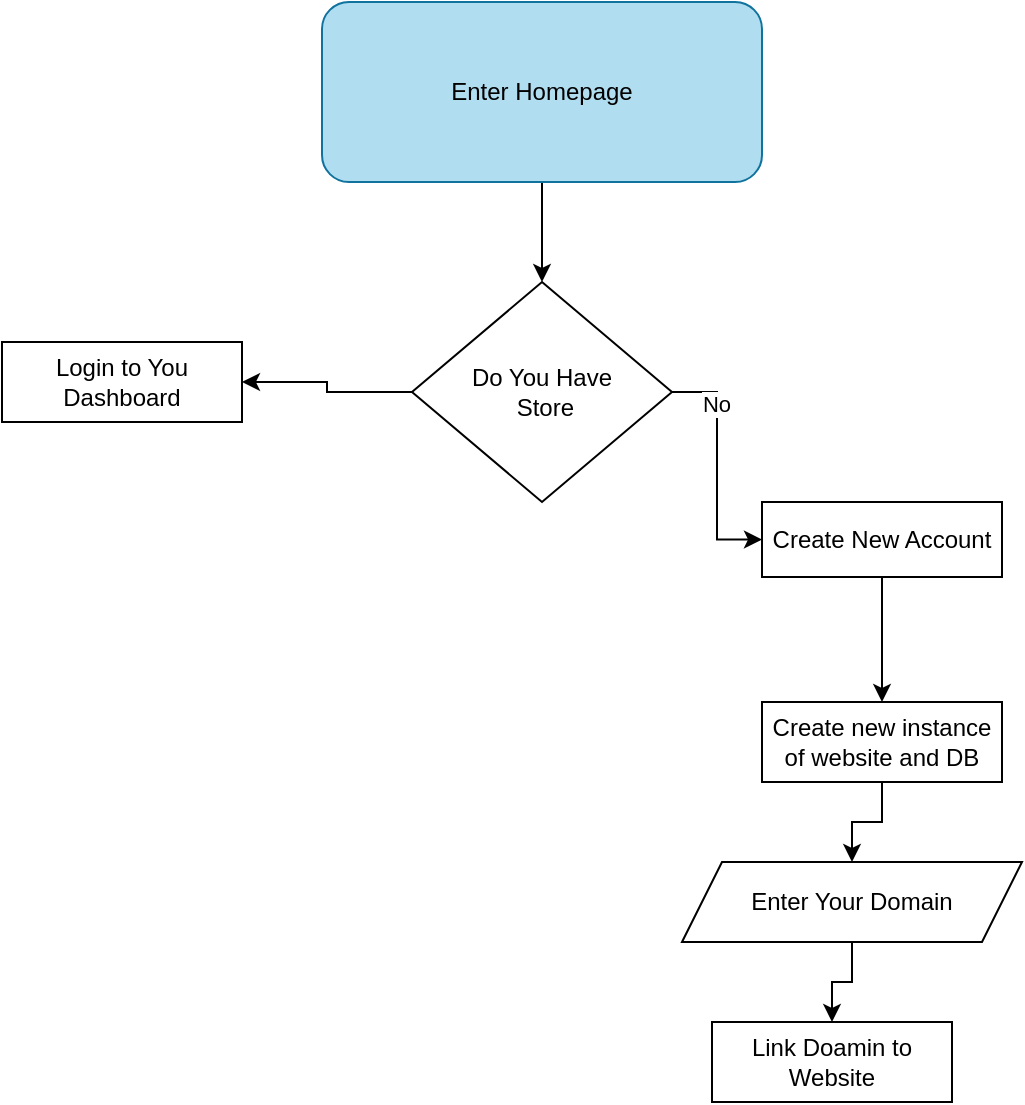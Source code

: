 <mxfile version="26.2.14">
  <diagram id="C5RBs43oDa-KdzZeNtuy" name="Page-1">
    <mxGraphModel dx="2253" dy="785" grid="1" gridSize="10" guides="1" tooltips="1" connect="1" arrows="1" fold="1" page="1" pageScale="1" pageWidth="827" pageHeight="1169" math="0" shadow="0">
      <root>
        <mxCell id="WIyWlLk6GJQsqaUBKTNV-0" />
        <mxCell id="WIyWlLk6GJQsqaUBKTNV-1" parent="WIyWlLk6GJQsqaUBKTNV-0" />
        <mxCell id="68qzj23E0zRb1M-Sqcc6-23" value="" style="edgeStyle=orthogonalEdgeStyle;rounded=0;orthogonalLoop=1;jettySize=auto;html=1;" edge="1" parent="WIyWlLk6GJQsqaUBKTNV-1" source="68qzj23E0zRb1M-Sqcc6-19" target="68qzj23E0zRb1M-Sqcc6-22">
          <mxGeometry relative="1" as="geometry" />
        </mxCell>
        <mxCell id="68qzj23E0zRb1M-Sqcc6-19" value="Enter Homepage" style="rounded=1;whiteSpace=wrap;html=1;fillColor=#b1ddf0;strokeColor=#10739e;" vertex="1" parent="WIyWlLk6GJQsqaUBKTNV-1">
          <mxGeometry x="-580" y="140" width="220" height="90" as="geometry" />
        </mxCell>
        <mxCell id="68qzj23E0zRb1M-Sqcc6-26" value="" style="edgeStyle=orthogonalEdgeStyle;rounded=0;orthogonalLoop=1;jettySize=auto;html=1;" edge="1" parent="WIyWlLk6GJQsqaUBKTNV-1" source="68qzj23E0zRb1M-Sqcc6-22" target="68qzj23E0zRb1M-Sqcc6-25">
          <mxGeometry relative="1" as="geometry" />
        </mxCell>
        <mxCell id="68qzj23E0zRb1M-Sqcc6-27" value="No" style="edgeLabel;html=1;align=center;verticalAlign=middle;resizable=0;points=[];" vertex="1" connectable="0" parent="68qzj23E0zRb1M-Sqcc6-26">
          <mxGeometry x="-0.526" y="-1" relative="1" as="geometry">
            <mxPoint as="offset" />
          </mxGeometry>
        </mxCell>
        <mxCell id="68qzj23E0zRb1M-Sqcc6-45" value="" style="edgeStyle=orthogonalEdgeStyle;rounded=0;orthogonalLoop=1;jettySize=auto;html=1;" edge="1" parent="WIyWlLk6GJQsqaUBKTNV-1" source="68qzj23E0zRb1M-Sqcc6-22" target="68qzj23E0zRb1M-Sqcc6-44">
          <mxGeometry relative="1" as="geometry" />
        </mxCell>
        <mxCell id="68qzj23E0zRb1M-Sqcc6-22" value="Do You Have&lt;br&gt;&amp;nbsp;Store" style="rhombus;whiteSpace=wrap;html=1;" vertex="1" parent="WIyWlLk6GJQsqaUBKTNV-1">
          <mxGeometry x="-535" y="280" width="130" height="110" as="geometry" />
        </mxCell>
        <mxCell id="68qzj23E0zRb1M-Sqcc6-43" style="edgeStyle=orthogonalEdgeStyle;rounded=0;orthogonalLoop=1;jettySize=auto;html=1;entryX=0.5;entryY=0;entryDx=0;entryDy=0;" edge="1" parent="WIyWlLk6GJQsqaUBKTNV-1" source="68qzj23E0zRb1M-Sqcc6-25" target="68qzj23E0zRb1M-Sqcc6-38">
          <mxGeometry relative="1" as="geometry" />
        </mxCell>
        <mxCell id="68qzj23E0zRb1M-Sqcc6-25" value="Create New Account" style="whiteSpace=wrap;html=1;" vertex="1" parent="WIyWlLk6GJQsqaUBKTNV-1">
          <mxGeometry x="-360" y="390" width="120" height="37.5" as="geometry" />
        </mxCell>
        <mxCell id="68qzj23E0zRb1M-Sqcc6-37" value="" style="edgeStyle=orthogonalEdgeStyle;rounded=0;orthogonalLoop=1;jettySize=auto;html=1;" edge="1" parent="WIyWlLk6GJQsqaUBKTNV-1" source="68qzj23E0zRb1M-Sqcc6-38" target="68qzj23E0zRb1M-Sqcc6-40">
          <mxGeometry relative="1" as="geometry" />
        </mxCell>
        <mxCell id="68qzj23E0zRb1M-Sqcc6-38" value="Create new&amp;nbsp;instance of website and DB" style="rounded=0;whiteSpace=wrap;html=1;" vertex="1" parent="WIyWlLk6GJQsqaUBKTNV-1">
          <mxGeometry x="-360" y="490" width="120" height="40" as="geometry" />
        </mxCell>
        <mxCell id="68qzj23E0zRb1M-Sqcc6-39" value="" style="edgeStyle=orthogonalEdgeStyle;rounded=0;orthogonalLoop=1;jettySize=auto;html=1;" edge="1" parent="WIyWlLk6GJQsqaUBKTNV-1" source="68qzj23E0zRb1M-Sqcc6-40" target="68qzj23E0zRb1M-Sqcc6-41">
          <mxGeometry relative="1" as="geometry" />
        </mxCell>
        <mxCell id="68qzj23E0zRb1M-Sqcc6-40" value="Enter Your Domain" style="shape=parallelogram;perimeter=parallelogramPerimeter;whiteSpace=wrap;html=1;fixedSize=1;rounded=0;" vertex="1" parent="WIyWlLk6GJQsqaUBKTNV-1">
          <mxGeometry x="-400" y="570" width="170" height="40" as="geometry" />
        </mxCell>
        <mxCell id="68qzj23E0zRb1M-Sqcc6-41" value="Link Doamin to Website" style="whiteSpace=wrap;html=1;rounded=0;" vertex="1" parent="WIyWlLk6GJQsqaUBKTNV-1">
          <mxGeometry x="-385" y="650" width="120" height="40" as="geometry" />
        </mxCell>
        <mxCell id="68qzj23E0zRb1M-Sqcc6-44" value="Login to You Dashboard" style="whiteSpace=wrap;html=1;" vertex="1" parent="WIyWlLk6GJQsqaUBKTNV-1">
          <mxGeometry x="-740" y="310" width="120" height="40" as="geometry" />
        </mxCell>
      </root>
    </mxGraphModel>
  </diagram>
</mxfile>
